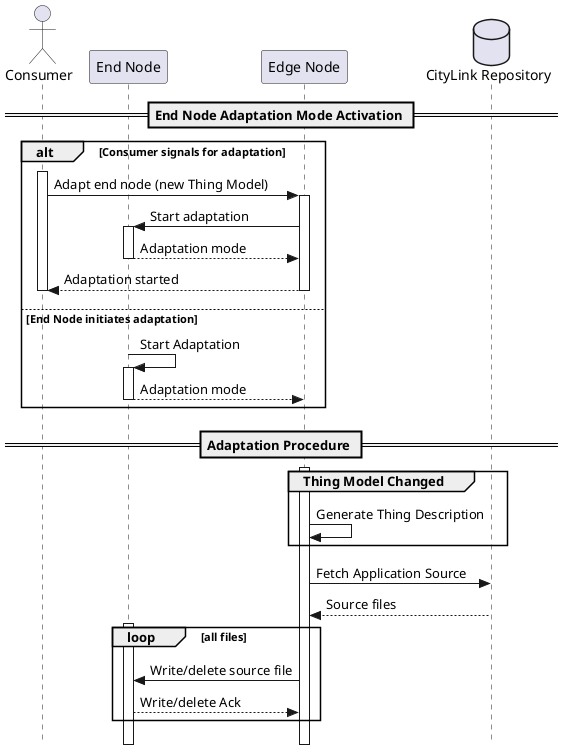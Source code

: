 @startuml
!pragma teoz true
skinparam style strictuml

actor "Consumer" as consumer
participant "End Node" as endNode
participant "Edge Node" as edgeNode
database "CityLink Repository" as cloud

== End Node Adaptation Mode Activation ==

alt Consumer signals for adaptation
    activate consumer
        consumer -> edgeNode: Adapt end node (new Thing Model)
        activate edgeNode
            edgeNode -> endNode: Start adaptation
            activate endNode
            return Adaptation mode
            edgeNode --> consumer: Adaptation started
        deactivate edgeNode
    deactivate consumer
else End Node initiates adaptation
    endNode -> endNode: Start Adaptation
    activate endNode
    endNode --> edgeNode: Adaptation mode
    deactivate endNode
end

== Adaptation Procedure ==

activate edgeNode
group Thing Model Changed
    edgeNode -> edgeNode: Generate Thing Description
end

edgeNode -> cloud: Fetch Application Source
cloud --> edgeNode: Source files

activate endNode
loop all files
    edgeNode -> endNode: Write/delete source file
    endNode --> edgeNode: Write/delete Ack
end

@enduml
